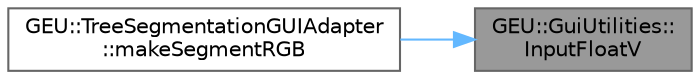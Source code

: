digraph "GEU::GuiUtilities::InputFloatV"
{
 // LATEX_PDF_SIZE
  bgcolor="transparent";
  edge [fontname=Helvetica,fontsize=10,labelfontname=Helvetica,labelfontsize=10];
  node [fontname=Helvetica,fontsize=10,shape=box,height=0.2,width=0.4];
  rankdir="RL";
  Node1 [id="Node000001",label="GEU::GuiUtilities::\lInputFloatV",height=0.2,width=0.4,color="gray40", fillcolor="grey60", style="filled", fontcolor="black",tooltip=" "];
  Node1 -> Node2 [id="edge1_Node000001_Node000002",dir="back",color="steelblue1",style="solid",tooltip=" "];
  Node2 [id="Node000002",label="GEU::TreeSegmentationGUIAdapter\l::makeSegmentRGB",height=0.2,width=0.4,color="grey40", fillcolor="white", style="filled",URL="$d6/d00/class_g_e_u_1_1_tree_segmentation_g_u_i_adapter.html#a3a7863aebeca9d057ee765e52cce3dc0",tooltip=" "];
}
